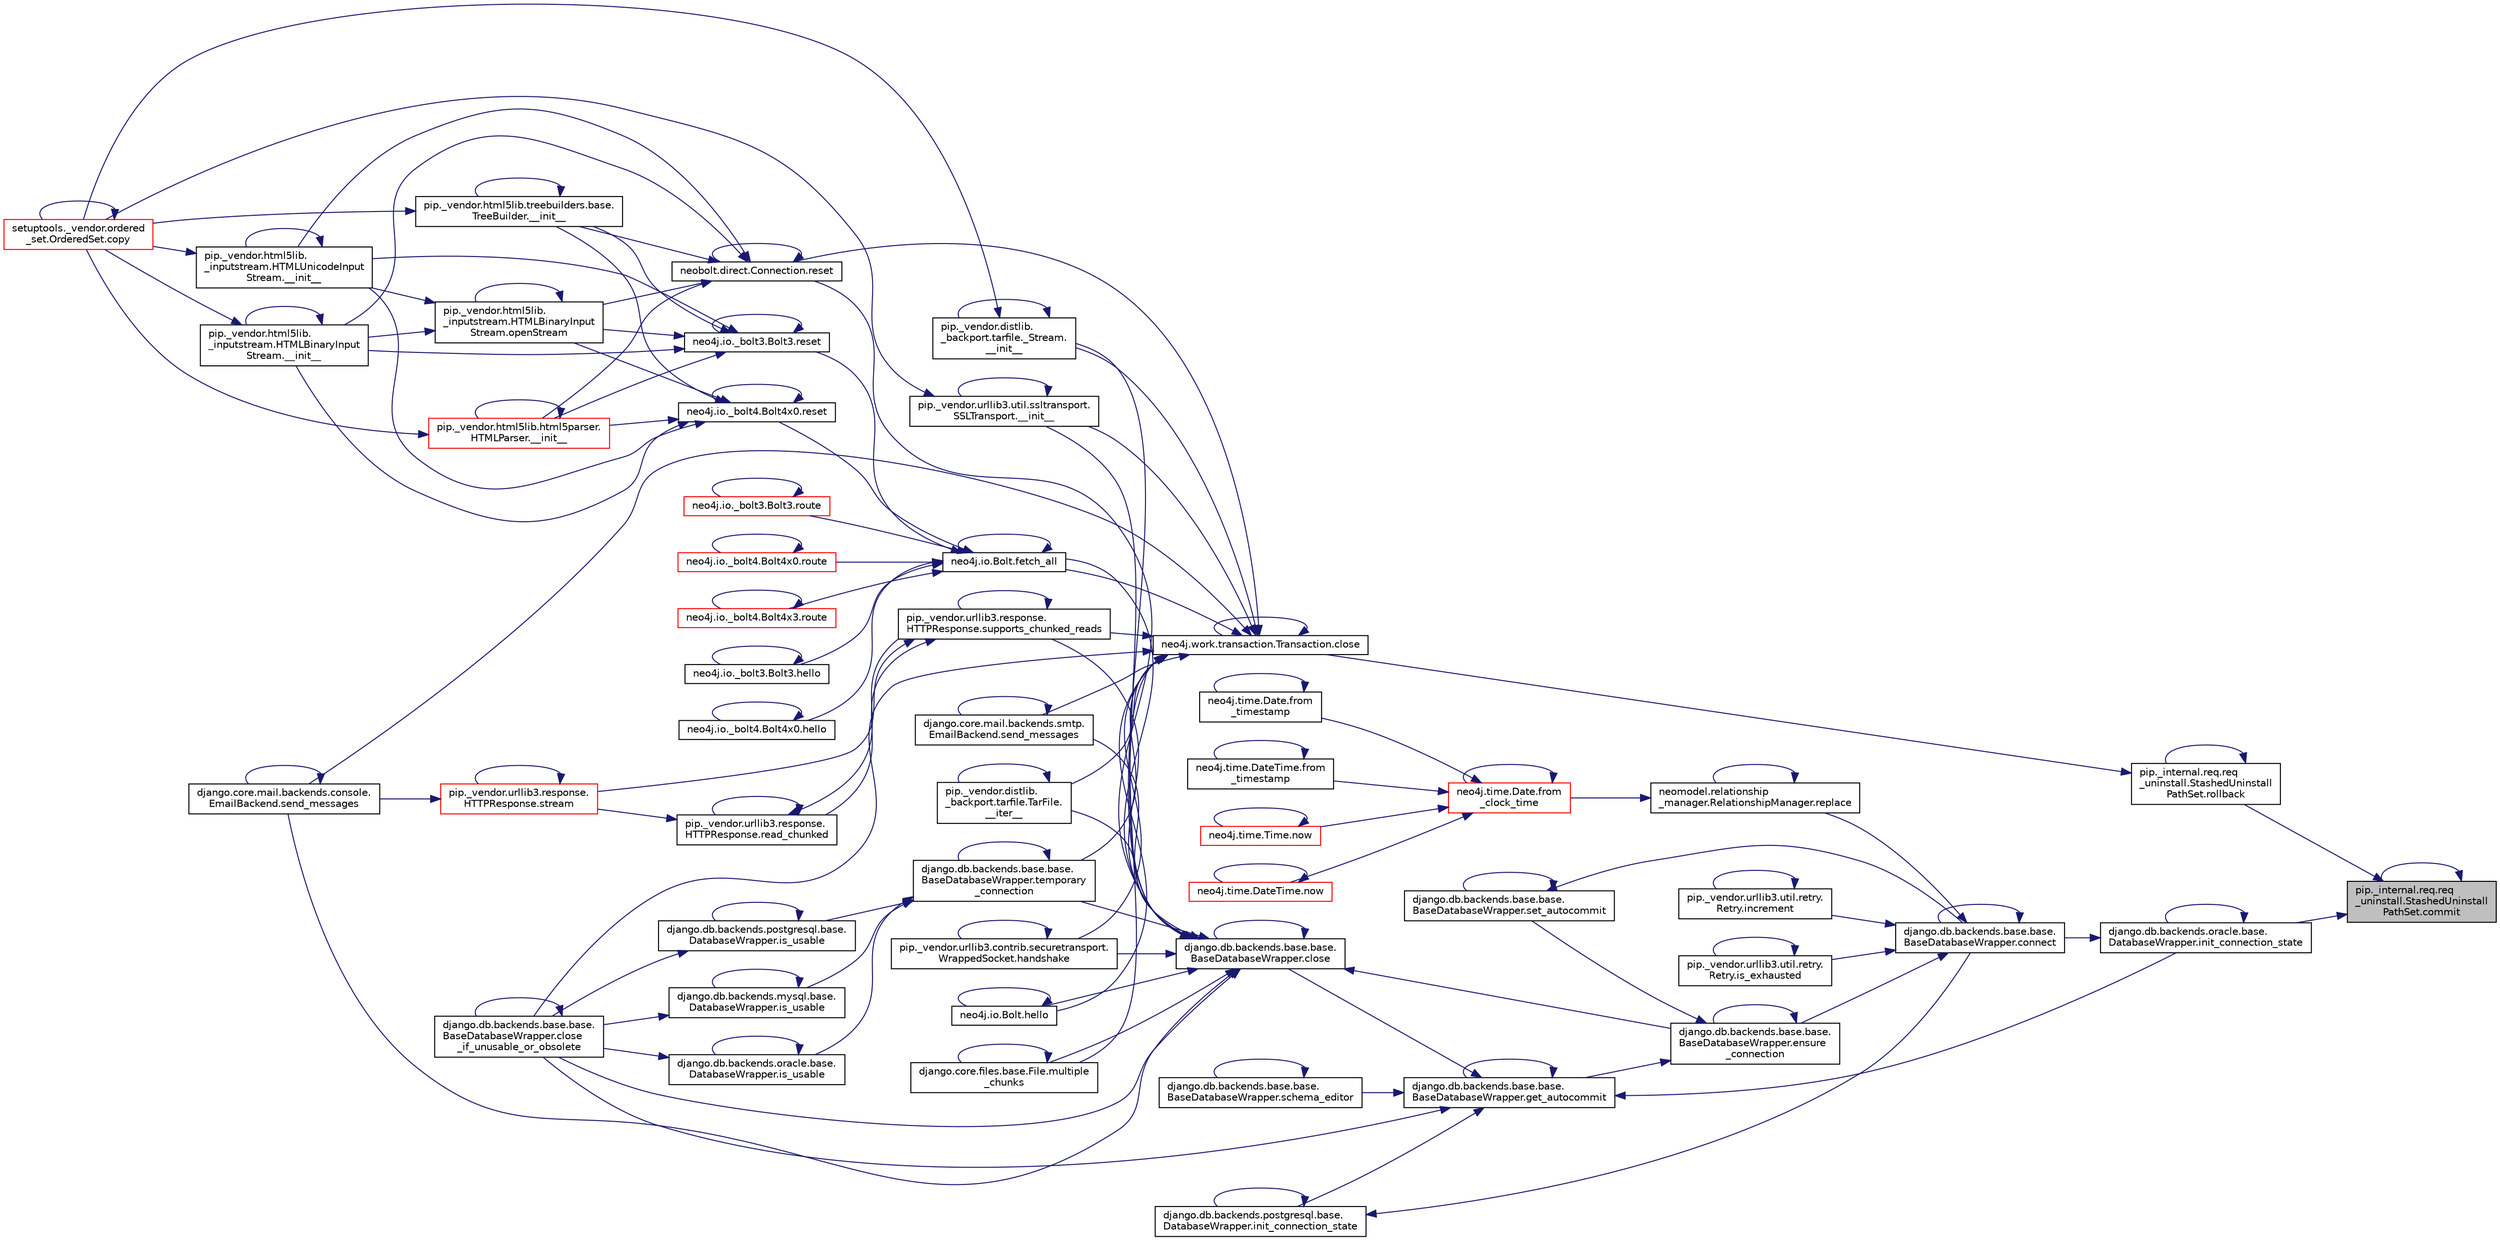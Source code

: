 digraph "pip._internal.req.req_uninstall.StashedUninstallPathSet.commit"
{
 // LATEX_PDF_SIZE
  edge [fontname="Helvetica",fontsize="10",labelfontname="Helvetica",labelfontsize="10"];
  node [fontname="Helvetica",fontsize="10",shape=record];
  rankdir="RL";
  Node1 [label="pip._internal.req.req\l_uninstall.StashedUninstall\lPathSet.commit",height=0.2,width=0.4,color="black", fillcolor="grey75", style="filled", fontcolor="black",tooltip=" "];
  Node1 -> Node1 [dir="back",color="midnightblue",fontsize="10",style="solid",fontname="Helvetica"];
  Node1 -> Node2 [dir="back",color="midnightblue",fontsize="10",style="solid",fontname="Helvetica"];
  Node2 [label="django.db.backends.oracle.base.\lDatabaseWrapper.init_connection_state",height=0.2,width=0.4,color="black", fillcolor="white", style="filled",URL="$dd/dbf/classdjango_1_1db_1_1backends_1_1oracle_1_1base_1_1_database_wrapper.html#a7904bf3930a0945d33d0cb148c265fe1",tooltip=" "];
  Node2 -> Node3 [dir="back",color="midnightblue",fontsize="10",style="solid",fontname="Helvetica"];
  Node3 [label="django.db.backends.base.base.\lBaseDatabaseWrapper.connect",height=0.2,width=0.4,color="black", fillcolor="white", style="filled",URL="$d2/d62/classdjango_1_1db_1_1backends_1_1base_1_1base_1_1_base_database_wrapper.html#a97b38e17cd35ae4efbe8e27a85a43e2f",tooltip=" "];
  Node3 -> Node3 [dir="back",color="midnightblue",fontsize="10",style="solid",fontname="Helvetica"];
  Node3 -> Node4 [dir="back",color="midnightblue",fontsize="10",style="solid",fontname="Helvetica"];
  Node4 [label="django.db.backends.base.base.\lBaseDatabaseWrapper.ensure\l_connection",height=0.2,width=0.4,color="black", fillcolor="white", style="filled",URL="$d2/d62/classdjango_1_1db_1_1backends_1_1base_1_1base_1_1_base_database_wrapper.html#ae35f2aa1db3270a03028224adee5dbb9",tooltip=" "];
  Node4 -> Node4 [dir="back",color="midnightblue",fontsize="10",style="solid",fontname="Helvetica"];
  Node4 -> Node5 [dir="back",color="midnightblue",fontsize="10",style="solid",fontname="Helvetica"];
  Node5 [label="django.db.backends.base.base.\lBaseDatabaseWrapper.get_autocommit",height=0.2,width=0.4,color="black", fillcolor="white", style="filled",URL="$d2/d62/classdjango_1_1db_1_1backends_1_1base_1_1base_1_1_base_database_wrapper.html#a740f17e760d3df1f720f694b988aad33",tooltip=" "];
  Node5 -> Node6 [dir="back",color="midnightblue",fontsize="10",style="solid",fontname="Helvetica"];
  Node6 [label="django.db.backends.base.base.\lBaseDatabaseWrapper.close",height=0.2,width=0.4,color="black", fillcolor="white", style="filled",URL="$d2/d62/classdjango_1_1db_1_1backends_1_1base_1_1base_1_1_base_database_wrapper.html#a5e2f5642f3f4943bf2530f10ffd792c0",tooltip=" "];
  Node6 -> Node7 [dir="back",color="midnightblue",fontsize="10",style="solid",fontname="Helvetica"];
  Node7 [label="pip._vendor.distlib.\l_backport.tarfile._Stream.\l__init__",height=0.2,width=0.4,color="black", fillcolor="white", style="filled",URL="$de/d60/classpip_1_1__vendor_1_1distlib_1_1__backport_1_1tarfile_1_1___stream.html#a17492c93bae9e70b816bffb077cf2912",tooltip=" "];
  Node7 -> Node7 [dir="back",color="midnightblue",fontsize="10",style="solid",fontname="Helvetica"];
  Node7 -> Node8 [dir="back",color="midnightblue",fontsize="10",style="solid",fontname="Helvetica"];
  Node8 [label="setuptools._vendor.ordered\l_set.OrderedSet.copy",height=0.2,width=0.4,color="red", fillcolor="white", style="filled",URL="$d0/d40/classsetuptools_1_1__vendor_1_1ordered__set_1_1_ordered_set.html#a84224c403039b9dac5d2794d85073053",tooltip=" "];
  Node8 -> Node8 [dir="back",color="midnightblue",fontsize="10",style="solid",fontname="Helvetica"];
  Node6 -> Node103 [dir="back",color="midnightblue",fontsize="10",style="solid",fontname="Helvetica"];
  Node103 [label="pip._vendor.urllib3.util.ssltransport.\lSSLTransport.__init__",height=0.2,width=0.4,color="black", fillcolor="white", style="filled",URL="$d5/d5b/classpip_1_1__vendor_1_1urllib3_1_1util_1_1ssltransport_1_1_s_s_l_transport.html#a732f5816c7be7853f2549ffabbfdc1df",tooltip=" "];
  Node103 -> Node103 [dir="back",color="midnightblue",fontsize="10",style="solid",fontname="Helvetica"];
  Node103 -> Node8 [dir="back",color="midnightblue",fontsize="10",style="solid",fontname="Helvetica"];
  Node6 -> Node104 [dir="back",color="midnightblue",fontsize="10",style="solid",fontname="Helvetica"];
  Node104 [label="pip._vendor.distlib.\l_backport.tarfile.TarFile.\l__iter__",height=0.2,width=0.4,color="black", fillcolor="white", style="filled",URL="$d7/d1d/classpip_1_1__vendor_1_1distlib_1_1__backport_1_1tarfile_1_1_tar_file.html#aeff57e92d5ef967aef950e42d56ece22",tooltip=" "];
  Node104 -> Node104 [dir="back",color="midnightblue",fontsize="10",style="solid",fontname="Helvetica"];
  Node6 -> Node6 [dir="back",color="midnightblue",fontsize="10",style="solid",fontname="Helvetica"];
  Node6 -> Node105 [dir="back",color="midnightblue",fontsize="10",style="solid",fontname="Helvetica"];
  Node105 [label="django.db.backends.base.base.\lBaseDatabaseWrapper.close\l_if_unusable_or_obsolete",height=0.2,width=0.4,color="black", fillcolor="white", style="filled",URL="$d2/d62/classdjango_1_1db_1_1backends_1_1base_1_1base_1_1_base_database_wrapper.html#a76d714cd976b2dd3cd3c731984d299d0",tooltip=" "];
  Node105 -> Node105 [dir="back",color="midnightblue",fontsize="10",style="solid",fontname="Helvetica"];
  Node6 -> Node4 [dir="back",color="midnightblue",fontsize="10",style="solid",fontname="Helvetica"];
  Node6 -> Node106 [dir="back",color="midnightblue",fontsize="10",style="solid",fontname="Helvetica"];
  Node106 [label="neo4j.io.Bolt.fetch_all",height=0.2,width=0.4,color="black", fillcolor="white", style="filled",URL="$db/dec/classneo4j_1_1io_1_1_bolt.html#aeabe1dd43e33259be90037c6f311f360",tooltip=" "];
  Node106 -> Node106 [dir="back",color="midnightblue",fontsize="10",style="solid",fontname="Helvetica"];
  Node106 -> Node107 [dir="back",color="midnightblue",fontsize="10",style="solid",fontname="Helvetica"];
  Node107 [label="neo4j.io._bolt3.Bolt3.hello",height=0.2,width=0.4,color="black", fillcolor="white", style="filled",URL="$db/d66/classneo4j_1_1io_1_1__bolt3_1_1_bolt3.html#a4b44932eb9deb87d3ef16d5f3eeabd48",tooltip=" "];
  Node107 -> Node107 [dir="back",color="midnightblue",fontsize="10",style="solid",fontname="Helvetica"];
  Node106 -> Node108 [dir="back",color="midnightblue",fontsize="10",style="solid",fontname="Helvetica"];
  Node108 [label="neo4j.io._bolt4.Bolt4x0.hello",height=0.2,width=0.4,color="black", fillcolor="white", style="filled",URL="$d2/dd8/classneo4j_1_1io_1_1__bolt4_1_1_bolt4x0.html#a834ee76dbf7f2f4b2098bbd2978f7c6f",tooltip=" "];
  Node108 -> Node108 [dir="back",color="midnightblue",fontsize="10",style="solid",fontname="Helvetica"];
  Node106 -> Node109 [dir="back",color="midnightblue",fontsize="10",style="solid",fontname="Helvetica"];
  Node109 [label="neo4j.io._bolt3.Bolt3.reset",height=0.2,width=0.4,color="black", fillcolor="white", style="filled",URL="$db/d66/classneo4j_1_1io_1_1__bolt3_1_1_bolt3.html#a2ea8fc802c7b0d66e3549121b1285947",tooltip=" "];
  Node109 -> Node83 [dir="back",color="midnightblue",fontsize="10",style="solid",fontname="Helvetica"];
  Node83 [label="pip._vendor.html5lib.treebuilders.base.\lTreeBuilder.__init__",height=0.2,width=0.4,color="black", fillcolor="white", style="filled",URL="$dc/d32/classpip_1_1__vendor_1_1html5lib_1_1treebuilders_1_1base_1_1_tree_builder.html#a9c33de062da5ed869465f126e6d4c88c",tooltip=" "];
  Node83 -> Node83 [dir="back",color="midnightblue",fontsize="10",style="solid",fontname="Helvetica"];
  Node83 -> Node8 [dir="back",color="midnightblue",fontsize="10",style="solid",fontname="Helvetica"];
  Node109 -> Node84 [dir="back",color="midnightblue",fontsize="10",style="solid",fontname="Helvetica"];
  Node84 [label="pip._vendor.html5lib.\l_inputstream.HTMLUnicodeInput\lStream.__init__",height=0.2,width=0.4,color="black", fillcolor="white", style="filled",URL="$de/dab/classpip_1_1__vendor_1_1html5lib_1_1__inputstream_1_1_h_t_m_l_unicode_input_stream.html#aae329b9a8ec6d32fbe6de851cf40357c",tooltip=" "];
  Node84 -> Node84 [dir="back",color="midnightblue",fontsize="10",style="solid",fontname="Helvetica"];
  Node84 -> Node8 [dir="back",color="midnightblue",fontsize="10",style="solid",fontname="Helvetica"];
  Node109 -> Node85 [dir="back",color="midnightblue",fontsize="10",style="solid",fontname="Helvetica"];
  Node85 [label="pip._vendor.html5lib.\l_inputstream.HTMLBinaryInput\lStream.__init__",height=0.2,width=0.4,color="black", fillcolor="white", style="filled",URL="$dc/db5/classpip_1_1__vendor_1_1html5lib_1_1__inputstream_1_1_h_t_m_l_binary_input_stream.html#a0ffa5c0b7956975f3ee09dab1b8a53bd",tooltip=" "];
  Node85 -> Node85 [dir="back",color="midnightblue",fontsize="10",style="solid",fontname="Helvetica"];
  Node85 -> Node8 [dir="back",color="midnightblue",fontsize="10",style="solid",fontname="Helvetica"];
  Node109 -> Node86 [dir="back",color="midnightblue",fontsize="10",style="solid",fontname="Helvetica"];
  Node86 [label="pip._vendor.html5lib.html5parser.\lHTMLParser.__init__",height=0.2,width=0.4,color="red", fillcolor="white", style="filled",URL="$dd/dcc/classpip_1_1__vendor_1_1html5lib_1_1html5parser_1_1_h_t_m_l_parser.html#ad9b0cd5d2f6a8f940f4efc6b6124c9be",tooltip=" "];
  Node86 -> Node86 [dir="back",color="midnightblue",fontsize="10",style="solid",fontname="Helvetica"];
  Node86 -> Node8 [dir="back",color="midnightblue",fontsize="10",style="solid",fontname="Helvetica"];
  Node109 -> Node88 [dir="back",color="midnightblue",fontsize="10",style="solid",fontname="Helvetica"];
  Node88 [label="pip._vendor.html5lib.\l_inputstream.HTMLBinaryInput\lStream.openStream",height=0.2,width=0.4,color="black", fillcolor="white", style="filled",URL="$dc/db5/classpip_1_1__vendor_1_1html5lib_1_1__inputstream_1_1_h_t_m_l_binary_input_stream.html#a130683adf40d7ed6dd517b9ce34f5019",tooltip=" "];
  Node88 -> Node84 [dir="back",color="midnightblue",fontsize="10",style="solid",fontname="Helvetica"];
  Node88 -> Node85 [dir="back",color="midnightblue",fontsize="10",style="solid",fontname="Helvetica"];
  Node88 -> Node88 [dir="back",color="midnightblue",fontsize="10",style="solid",fontname="Helvetica"];
  Node109 -> Node109 [dir="back",color="midnightblue",fontsize="10",style="solid",fontname="Helvetica"];
  Node106 -> Node110 [dir="back",color="midnightblue",fontsize="10",style="solid",fontname="Helvetica"];
  Node110 [label="neo4j.io._bolt4.Bolt4x0.reset",height=0.2,width=0.4,color="black", fillcolor="white", style="filled",URL="$d2/dd8/classneo4j_1_1io_1_1__bolt4_1_1_bolt4x0.html#a2dc1b3e8cd497185596a179c7d14c209",tooltip=" "];
  Node110 -> Node83 [dir="back",color="midnightblue",fontsize="10",style="solid",fontname="Helvetica"];
  Node110 -> Node84 [dir="back",color="midnightblue",fontsize="10",style="solid",fontname="Helvetica"];
  Node110 -> Node85 [dir="back",color="midnightblue",fontsize="10",style="solid",fontname="Helvetica"];
  Node110 -> Node86 [dir="back",color="midnightblue",fontsize="10",style="solid",fontname="Helvetica"];
  Node110 -> Node88 [dir="back",color="midnightblue",fontsize="10",style="solid",fontname="Helvetica"];
  Node110 -> Node110 [dir="back",color="midnightblue",fontsize="10",style="solid",fontname="Helvetica"];
  Node106 -> Node60 [dir="back",color="midnightblue",fontsize="10",style="solid",fontname="Helvetica"];
  Node60 [label="neo4j.io._bolt3.Bolt3.route",height=0.2,width=0.4,color="red", fillcolor="white", style="filled",URL="$db/d66/classneo4j_1_1io_1_1__bolt3_1_1_bolt3.html#af735de14dbf5cec61d93fd9fc396afd8",tooltip=" "];
  Node60 -> Node60 [dir="back",color="midnightblue",fontsize="10",style="solid",fontname="Helvetica"];
  Node106 -> Node111 [dir="back",color="midnightblue",fontsize="10",style="solid",fontname="Helvetica"];
  Node111 [label="neo4j.io._bolt4.Bolt4x0.route",height=0.2,width=0.4,color="red", fillcolor="white", style="filled",URL="$d2/dd8/classneo4j_1_1io_1_1__bolt4_1_1_bolt4x0.html#a9cbebb3429f2781e149d2d8c16e423e7",tooltip=" "];
  Node111 -> Node111 [dir="back",color="midnightblue",fontsize="10",style="solid",fontname="Helvetica"];
  Node106 -> Node112 [dir="back",color="midnightblue",fontsize="10",style="solid",fontname="Helvetica"];
  Node112 [label="neo4j.io._bolt4.Bolt4x3.route",height=0.2,width=0.4,color="red", fillcolor="white", style="filled",URL="$db/df6/classneo4j_1_1io_1_1__bolt4_1_1_bolt4x3.html#a82e13beed47984aa399feec03c498343",tooltip=" "];
  Node112 -> Node112 [dir="back",color="midnightblue",fontsize="10",style="solid",fontname="Helvetica"];
  Node6 -> Node113 [dir="back",color="midnightblue",fontsize="10",style="solid",fontname="Helvetica"];
  Node113 [label="pip._vendor.urllib3.contrib.securetransport.\lWrappedSocket.handshake",height=0.2,width=0.4,color="black", fillcolor="white", style="filled",URL="$da/dfd/classpip_1_1__vendor_1_1urllib3_1_1contrib_1_1securetransport_1_1_wrapped_socket.html#a4dff747225797a2242238d7e073fa79b",tooltip=" "];
  Node113 -> Node113 [dir="back",color="midnightblue",fontsize="10",style="solid",fontname="Helvetica"];
  Node6 -> Node114 [dir="back",color="midnightblue",fontsize="10",style="solid",fontname="Helvetica"];
  Node114 [label="neo4j.io.Bolt.hello",height=0.2,width=0.4,color="black", fillcolor="white", style="filled",URL="$db/dec/classneo4j_1_1io_1_1_bolt.html#a1a6121a9c8476295123e385ed351f383",tooltip=" "];
  Node114 -> Node114 [dir="back",color="midnightblue",fontsize="10",style="solid",fontname="Helvetica"];
  Node6 -> Node115 [dir="back",color="midnightblue",fontsize="10",style="solid",fontname="Helvetica"];
  Node115 [label="django.core.files.base.File.multiple\l_chunks",height=0.2,width=0.4,color="black", fillcolor="white", style="filled",URL="$db/def/classdjango_1_1core_1_1files_1_1base_1_1_file.html#a41708b1d92779c4397c67d10cfcf159e",tooltip=" "];
  Node115 -> Node115 [dir="back",color="midnightblue",fontsize="10",style="solid",fontname="Helvetica"];
  Node6 -> Node82 [dir="back",color="midnightblue",fontsize="10",style="solid",fontname="Helvetica"];
  Node82 [label="neobolt.direct.Connection.reset",height=0.2,width=0.4,color="black", fillcolor="white", style="filled",URL="$d8/db4/classneobolt_1_1direct_1_1_connection.html#a61bc4e93d32e42b507e812be65482c08",tooltip=" "];
  Node82 -> Node83 [dir="back",color="midnightblue",fontsize="10",style="solid",fontname="Helvetica"];
  Node82 -> Node84 [dir="back",color="midnightblue",fontsize="10",style="solid",fontname="Helvetica"];
  Node82 -> Node85 [dir="back",color="midnightblue",fontsize="10",style="solid",fontname="Helvetica"];
  Node82 -> Node86 [dir="back",color="midnightblue",fontsize="10",style="solid",fontname="Helvetica"];
  Node82 -> Node88 [dir="back",color="midnightblue",fontsize="10",style="solid",fontname="Helvetica"];
  Node82 -> Node82 [dir="back",color="midnightblue",fontsize="10",style="solid",fontname="Helvetica"];
  Node6 -> Node116 [dir="back",color="midnightblue",fontsize="10",style="solid",fontname="Helvetica"];
  Node116 [label="django.core.mail.backends.console.\lEmailBackend.send_messages",height=0.2,width=0.4,color="black", fillcolor="white", style="filled",URL="$d4/de3/classdjango_1_1core_1_1mail_1_1backends_1_1console_1_1_email_backend.html#a47ee8e77d6aeb5cba1d4598e6d982097",tooltip=" "];
  Node116 -> Node116 [dir="back",color="midnightblue",fontsize="10",style="solid",fontname="Helvetica"];
  Node6 -> Node117 [dir="back",color="midnightblue",fontsize="10",style="solid",fontname="Helvetica"];
  Node117 [label="django.core.mail.backends.smtp.\lEmailBackend.send_messages",height=0.2,width=0.4,color="black", fillcolor="white", style="filled",URL="$d7/db2/classdjango_1_1core_1_1mail_1_1backends_1_1smtp_1_1_email_backend.html#afed9f658c7a62be6d2e2c2d1f89d2acb",tooltip=" "];
  Node117 -> Node117 [dir="back",color="midnightblue",fontsize="10",style="solid",fontname="Helvetica"];
  Node6 -> Node118 [dir="back",color="midnightblue",fontsize="10",style="solid",fontname="Helvetica"];
  Node118 [label="pip._vendor.urllib3.response.\lHTTPResponse.supports_chunked_reads",height=0.2,width=0.4,color="black", fillcolor="white", style="filled",URL="$dd/d5a/classpip_1_1__vendor_1_1urllib3_1_1response_1_1_h_t_t_p_response.html#a2a1912a3eac26ffca9f80fa1ab140126",tooltip=" "];
  Node118 -> Node119 [dir="back",color="midnightblue",fontsize="10",style="solid",fontname="Helvetica"];
  Node119 [label="pip._vendor.urllib3.response.\lHTTPResponse.read_chunked",height=0.2,width=0.4,color="black", fillcolor="white", style="filled",URL="$dd/d5a/classpip_1_1__vendor_1_1urllib3_1_1response_1_1_h_t_t_p_response.html#a4c7a442f95795a5db145a0680ffbd658",tooltip=" "];
  Node119 -> Node119 [dir="back",color="midnightblue",fontsize="10",style="solid",fontname="Helvetica"];
  Node119 -> Node120 [dir="back",color="midnightblue",fontsize="10",style="solid",fontname="Helvetica"];
  Node120 [label="pip._vendor.urllib3.response.\lHTTPResponse.stream",height=0.2,width=0.4,color="red", fillcolor="white", style="filled",URL="$dd/d5a/classpip_1_1__vendor_1_1urllib3_1_1response_1_1_h_t_t_p_response.html#aad7ca8755c86a2cfe56f28e64b7f9e77",tooltip=" "];
  Node120 -> Node116 [dir="back",color="midnightblue",fontsize="10",style="solid",fontname="Helvetica"];
  Node120 -> Node120 [dir="back",color="midnightblue",fontsize="10",style="solid",fontname="Helvetica"];
  Node119 -> Node118 [dir="back",color="midnightblue",fontsize="10",style="solid",fontname="Helvetica"];
  Node118 -> Node120 [dir="back",color="midnightblue",fontsize="10",style="solid",fontname="Helvetica"];
  Node118 -> Node118 [dir="back",color="midnightblue",fontsize="10",style="solid",fontname="Helvetica"];
  Node6 -> Node626 [dir="back",color="midnightblue",fontsize="10",style="solid",fontname="Helvetica"];
  Node626 [label="django.db.backends.base.base.\lBaseDatabaseWrapper.temporary\l_connection",height=0.2,width=0.4,color="black", fillcolor="white", style="filled",URL="$d2/d62/classdjango_1_1db_1_1backends_1_1base_1_1base_1_1_base_database_wrapper.html#aa5a34affc0126827cec3945846c351ab",tooltip=" "];
  Node626 -> Node627 [dir="back",color="midnightblue",fontsize="10",style="solid",fontname="Helvetica"];
  Node627 [label="django.db.backends.mysql.base.\lDatabaseWrapper.is_usable",height=0.2,width=0.4,color="black", fillcolor="white", style="filled",URL="$d4/dbe/classdjango_1_1db_1_1backends_1_1mysql_1_1base_1_1_database_wrapper.html#a77c003153d59f4792b5727ebff6fbfda",tooltip=" "];
  Node627 -> Node105 [dir="back",color="midnightblue",fontsize="10",style="solid",fontname="Helvetica"];
  Node627 -> Node627 [dir="back",color="midnightblue",fontsize="10",style="solid",fontname="Helvetica"];
  Node626 -> Node628 [dir="back",color="midnightblue",fontsize="10",style="solid",fontname="Helvetica"];
  Node628 [label="django.db.backends.oracle.base.\lDatabaseWrapper.is_usable",height=0.2,width=0.4,color="black", fillcolor="white", style="filled",URL="$dd/dbf/classdjango_1_1db_1_1backends_1_1oracle_1_1base_1_1_database_wrapper.html#aed65b61d825c6e00716d9a01c024165b",tooltip=" "];
  Node628 -> Node105 [dir="back",color="midnightblue",fontsize="10",style="solid",fontname="Helvetica"];
  Node628 -> Node628 [dir="back",color="midnightblue",fontsize="10",style="solid",fontname="Helvetica"];
  Node626 -> Node629 [dir="back",color="midnightblue",fontsize="10",style="solid",fontname="Helvetica"];
  Node629 [label="django.db.backends.postgresql.base.\lDatabaseWrapper.is_usable",height=0.2,width=0.4,color="black", fillcolor="white", style="filled",URL="$de/d94/classdjango_1_1db_1_1backends_1_1postgresql_1_1base_1_1_database_wrapper.html#a1aa1004ebf25a148e0d423948eea2bff",tooltip=" "];
  Node629 -> Node105 [dir="back",color="midnightblue",fontsize="10",style="solid",fontname="Helvetica"];
  Node629 -> Node629 [dir="back",color="midnightblue",fontsize="10",style="solid",fontname="Helvetica"];
  Node626 -> Node626 [dir="back",color="midnightblue",fontsize="10",style="solid",fontname="Helvetica"];
  Node5 -> Node105 [dir="back",color="midnightblue",fontsize="10",style="solid",fontname="Helvetica"];
  Node5 -> Node5 [dir="back",color="midnightblue",fontsize="10",style="solid",fontname="Helvetica"];
  Node5 -> Node2 [dir="back",color="midnightblue",fontsize="10",style="solid",fontname="Helvetica"];
  Node5 -> Node682 [dir="back",color="midnightblue",fontsize="10",style="solid",fontname="Helvetica"];
  Node682 [label="django.db.backends.postgresql.base.\lDatabaseWrapper.init_connection_state",height=0.2,width=0.4,color="black", fillcolor="white", style="filled",URL="$de/d94/classdjango_1_1db_1_1backends_1_1postgresql_1_1base_1_1_database_wrapper.html#a3d6e4558826873db2e8727c97af482ca",tooltip=" "];
  Node682 -> Node3 [dir="back",color="midnightblue",fontsize="10",style="solid",fontname="Helvetica"];
  Node682 -> Node682 [dir="back",color="midnightblue",fontsize="10",style="solid",fontname="Helvetica"];
  Node5 -> Node683 [dir="back",color="midnightblue",fontsize="10",style="solid",fontname="Helvetica"];
  Node683 [label="django.db.backends.base.base.\lBaseDatabaseWrapper.schema_editor",height=0.2,width=0.4,color="black", fillcolor="white", style="filled",URL="$d2/d62/classdjango_1_1db_1_1backends_1_1base_1_1base_1_1_base_database_wrapper.html#a7487ec64528c791f91a9aec2b07813b0",tooltip=" "];
  Node683 -> Node683 [dir="back",color="midnightblue",fontsize="10",style="solid",fontname="Helvetica"];
  Node4 -> Node684 [dir="back",color="midnightblue",fontsize="10",style="solid",fontname="Helvetica"];
  Node684 [label="django.db.backends.base.base.\lBaseDatabaseWrapper.set_autocommit",height=0.2,width=0.4,color="black", fillcolor="white", style="filled",URL="$d2/d62/classdjango_1_1db_1_1backends_1_1base_1_1base_1_1_base_database_wrapper.html#a110a47e3ab20b12ccdc8a8b9219def9d",tooltip=" "];
  Node684 -> Node3 [dir="back",color="midnightblue",fontsize="10",style="solid",fontname="Helvetica"];
  Node684 -> Node684 [dir="back",color="midnightblue",fontsize="10",style="solid",fontname="Helvetica"];
  Node3 -> Node685 [dir="back",color="midnightblue",fontsize="10",style="solid",fontname="Helvetica"];
  Node685 [label="pip._vendor.urllib3.util.retry.\lRetry.increment",height=0.2,width=0.4,color="black", fillcolor="white", style="filled",URL="$d5/d64/classpip_1_1__vendor_1_1urllib3_1_1util_1_1retry_1_1_retry.html#a9ea1500ac63c8193d039755f462a1429",tooltip=" "];
  Node685 -> Node685 [dir="back",color="midnightblue",fontsize="10",style="solid",fontname="Helvetica"];
  Node3 -> Node686 [dir="back",color="midnightblue",fontsize="10",style="solid",fontname="Helvetica"];
  Node686 [label="pip._vendor.urllib3.util.retry.\lRetry.is_exhausted",height=0.2,width=0.4,color="black", fillcolor="white", style="filled",URL="$d5/d64/classpip_1_1__vendor_1_1urllib3_1_1util_1_1retry_1_1_retry.html#a8b97633f741ac38f97c6ab38131dbb5d",tooltip=" "];
  Node686 -> Node686 [dir="back",color="midnightblue",fontsize="10",style="solid",fontname="Helvetica"];
  Node3 -> Node687 [dir="back",color="midnightblue",fontsize="10",style="solid",fontname="Helvetica"];
  Node687 [label="neomodel.relationship\l_manager.RelationshipManager.replace",height=0.2,width=0.4,color="black", fillcolor="white", style="filled",URL="$d0/dde/classneomodel_1_1relationship__manager_1_1_relationship_manager.html#ae34427286660c5737348e496ed267c33",tooltip=" "];
  Node687 -> Node201 [dir="back",color="midnightblue",fontsize="10",style="solid",fontname="Helvetica"];
  Node201 [label="neo4j.time.Date.from\l_clock_time",height=0.2,width=0.4,color="red", fillcolor="white", style="filled",URL="$d1/d6f/classneo4j_1_1time_1_1_date.html#a6e815a48a02a3f3d230e95d923cfb43b",tooltip=" "];
  Node201 -> Node201 [dir="back",color="midnightblue",fontsize="10",style="solid",fontname="Helvetica"];
  Node201 -> Node202 [dir="back",color="midnightblue",fontsize="10",style="solid",fontname="Helvetica"];
  Node202 [label="neo4j.time.Date.from\l_timestamp",height=0.2,width=0.4,color="black", fillcolor="white", style="filled",URL="$d1/d6f/classneo4j_1_1time_1_1_date.html#ad58021fec6b36c49f254926089415622",tooltip=" "];
  Node202 -> Node202 [dir="back",color="midnightblue",fontsize="10",style="solid",fontname="Helvetica"];
  Node201 -> Node203 [dir="back",color="midnightblue",fontsize="10",style="solid",fontname="Helvetica"];
  Node203 [label="neo4j.time.DateTime.from\l_timestamp",height=0.2,width=0.4,color="black", fillcolor="white", style="filled",URL="$d4/dcd/classneo4j_1_1time_1_1_date_time.html#a4d4684a2c591eafc581a2fda9ce123c9",tooltip=" "];
  Node203 -> Node203 [dir="back",color="midnightblue",fontsize="10",style="solid",fontname="Helvetica"];
  Node201 -> Node204 [dir="back",color="midnightblue",fontsize="10",style="solid",fontname="Helvetica"];
  Node204 [label="neo4j.time.Time.now",height=0.2,width=0.4,color="red", fillcolor="white", style="filled",URL="$db/d2a/classneo4j_1_1time_1_1_time.html#af50231a17a30a4c4cee2fcad3c023f46",tooltip=" "];
  Node204 -> Node204 [dir="back",color="midnightblue",fontsize="10",style="solid",fontname="Helvetica"];
  Node201 -> Node265 [dir="back",color="midnightblue",fontsize="10",style="solid",fontname="Helvetica"];
  Node265 [label="neo4j.time.DateTime.now",height=0.2,width=0.4,color="red", fillcolor="white", style="filled",URL="$d4/dcd/classneo4j_1_1time_1_1_date_time.html#a2b498ad246b4e6ad2238a68ad375ce34",tooltip=" "];
  Node265 -> Node265 [dir="back",color="midnightblue",fontsize="10",style="solid",fontname="Helvetica"];
  Node687 -> Node687 [dir="back",color="midnightblue",fontsize="10",style="solid",fontname="Helvetica"];
  Node2 -> Node2 [dir="back",color="midnightblue",fontsize="10",style="solid",fontname="Helvetica"];
  Node1 -> Node688 [dir="back",color="midnightblue",fontsize="10",style="solid",fontname="Helvetica"];
  Node688 [label="pip._internal.req.req\l_uninstall.StashedUninstall\lPathSet.rollback",height=0.2,width=0.4,color="black", fillcolor="white", style="filled",URL="$d3/d6e/classpip_1_1__internal_1_1req_1_1req__uninstall_1_1_stashed_uninstall_path_set.html#ad18f248d530dd724a7f31d741b2621e1",tooltip=" "];
  Node688 -> Node689 [dir="back",color="midnightblue",fontsize="10",style="solid",fontname="Helvetica"];
  Node689 [label="neo4j.work.transaction.Transaction.close",height=0.2,width=0.4,color="black", fillcolor="white", style="filled",URL="$d9/da3/classneo4j_1_1work_1_1transaction_1_1_transaction.html#ae6ffbee4693b39a418619aac35168e56",tooltip=" "];
  Node689 -> Node7 [dir="back",color="midnightblue",fontsize="10",style="solid",fontname="Helvetica"];
  Node689 -> Node103 [dir="back",color="midnightblue",fontsize="10",style="solid",fontname="Helvetica"];
  Node689 -> Node104 [dir="back",color="midnightblue",fontsize="10",style="solid",fontname="Helvetica"];
  Node689 -> Node689 [dir="back",color="midnightblue",fontsize="10",style="solid",fontname="Helvetica"];
  Node689 -> Node105 [dir="back",color="midnightblue",fontsize="10",style="solid",fontname="Helvetica"];
  Node689 -> Node106 [dir="back",color="midnightblue",fontsize="10",style="solid",fontname="Helvetica"];
  Node689 -> Node113 [dir="back",color="midnightblue",fontsize="10",style="solid",fontname="Helvetica"];
  Node689 -> Node114 [dir="back",color="midnightblue",fontsize="10",style="solid",fontname="Helvetica"];
  Node689 -> Node115 [dir="back",color="midnightblue",fontsize="10",style="solid",fontname="Helvetica"];
  Node689 -> Node82 [dir="back",color="midnightblue",fontsize="10",style="solid",fontname="Helvetica"];
  Node689 -> Node116 [dir="back",color="midnightblue",fontsize="10",style="solid",fontname="Helvetica"];
  Node689 -> Node117 [dir="back",color="midnightblue",fontsize="10",style="solid",fontname="Helvetica"];
  Node689 -> Node118 [dir="back",color="midnightblue",fontsize="10",style="solid",fontname="Helvetica"];
  Node689 -> Node626 [dir="back",color="midnightblue",fontsize="10",style="solid",fontname="Helvetica"];
  Node688 -> Node688 [dir="back",color="midnightblue",fontsize="10",style="solid",fontname="Helvetica"];
}
